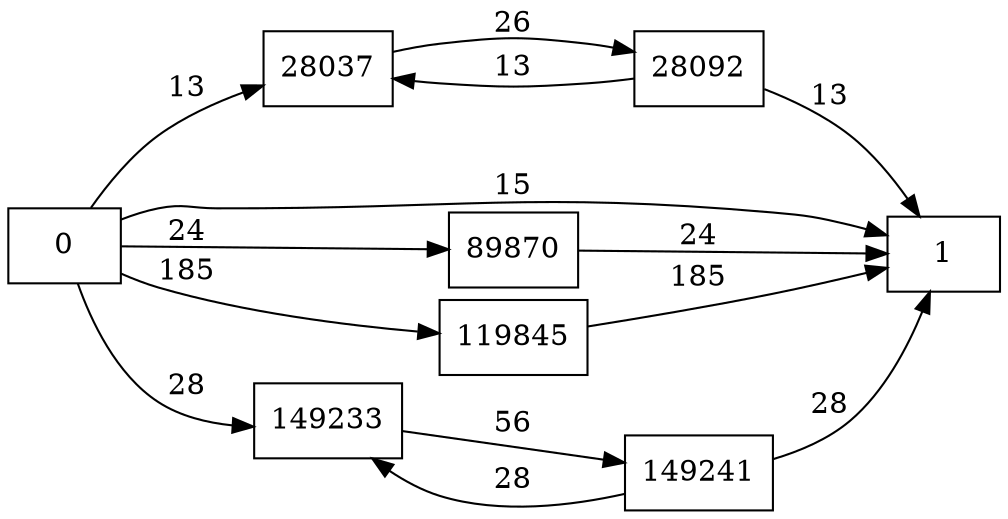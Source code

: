 digraph {
	graph [rankdir=LR]
	node [shape=rectangle]
	28037 -> 28092 [label=26]
	28092 -> 28037 [label=13]
	28092 -> 1 [label=13]
	89870 -> 1 [label=24]
	119845 -> 1 [label=185]
	149233 -> 149241 [label=56]
	149241 -> 149233 [label=28]
	149241 -> 1 [label=28]
	0 -> 28037 [label=13]
	0 -> 1 [label=15]
	0 -> 89870 [label=24]
	0 -> 119845 [label=185]
	0 -> 149233 [label=28]
}
